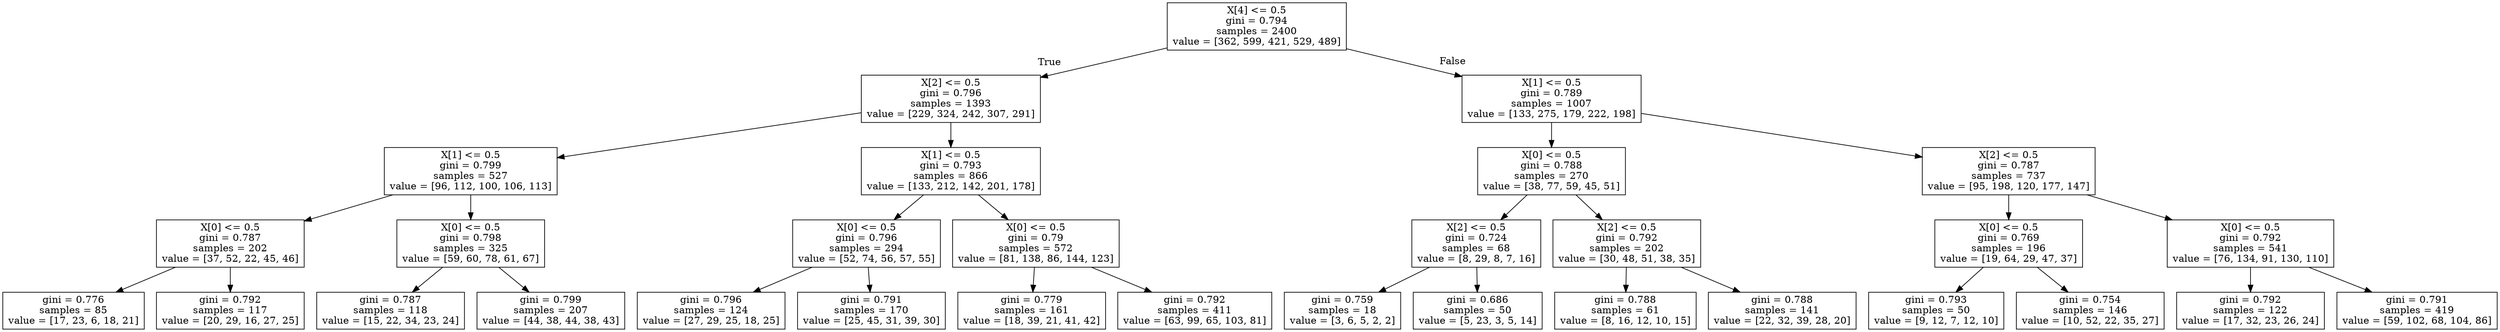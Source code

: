 digraph Tree {
node [shape=box] ;
0 [label="X[4] <= 0.5\ngini = 0.794\nsamples = 2400\nvalue = [362, 599, 421, 529, 489]"] ;
1 [label="X[2] <= 0.5\ngini = 0.796\nsamples = 1393\nvalue = [229, 324, 242, 307, 291]"] ;
0 -> 1 [labeldistance=2.5, labelangle=45, headlabel="True"] ;
2 [label="X[1] <= 0.5\ngini = 0.799\nsamples = 527\nvalue = [96, 112, 100, 106, 113]"] ;
1 -> 2 ;
3 [label="X[0] <= 0.5\ngini = 0.787\nsamples = 202\nvalue = [37, 52, 22, 45, 46]"] ;
2 -> 3 ;
4 [label="gini = 0.776\nsamples = 85\nvalue = [17, 23, 6, 18, 21]"] ;
3 -> 4 ;
5 [label="gini = 0.792\nsamples = 117\nvalue = [20, 29, 16, 27, 25]"] ;
3 -> 5 ;
6 [label="X[0] <= 0.5\ngini = 0.798\nsamples = 325\nvalue = [59, 60, 78, 61, 67]"] ;
2 -> 6 ;
7 [label="gini = 0.787\nsamples = 118\nvalue = [15, 22, 34, 23, 24]"] ;
6 -> 7 ;
8 [label="gini = 0.799\nsamples = 207\nvalue = [44, 38, 44, 38, 43]"] ;
6 -> 8 ;
9 [label="X[1] <= 0.5\ngini = 0.793\nsamples = 866\nvalue = [133, 212, 142, 201, 178]"] ;
1 -> 9 ;
10 [label="X[0] <= 0.5\ngini = 0.796\nsamples = 294\nvalue = [52, 74, 56, 57, 55]"] ;
9 -> 10 ;
11 [label="gini = 0.796\nsamples = 124\nvalue = [27, 29, 25, 18, 25]"] ;
10 -> 11 ;
12 [label="gini = 0.791\nsamples = 170\nvalue = [25, 45, 31, 39, 30]"] ;
10 -> 12 ;
13 [label="X[0] <= 0.5\ngini = 0.79\nsamples = 572\nvalue = [81, 138, 86, 144, 123]"] ;
9 -> 13 ;
14 [label="gini = 0.779\nsamples = 161\nvalue = [18, 39, 21, 41, 42]"] ;
13 -> 14 ;
15 [label="gini = 0.792\nsamples = 411\nvalue = [63, 99, 65, 103, 81]"] ;
13 -> 15 ;
16 [label="X[1] <= 0.5\ngini = 0.789\nsamples = 1007\nvalue = [133, 275, 179, 222, 198]"] ;
0 -> 16 [labeldistance=2.5, labelangle=-45, headlabel="False"] ;
17 [label="X[0] <= 0.5\ngini = 0.788\nsamples = 270\nvalue = [38, 77, 59, 45, 51]"] ;
16 -> 17 ;
18 [label="X[2] <= 0.5\ngini = 0.724\nsamples = 68\nvalue = [8, 29, 8, 7, 16]"] ;
17 -> 18 ;
19 [label="gini = 0.759\nsamples = 18\nvalue = [3, 6, 5, 2, 2]"] ;
18 -> 19 ;
20 [label="gini = 0.686\nsamples = 50\nvalue = [5, 23, 3, 5, 14]"] ;
18 -> 20 ;
21 [label="X[2] <= 0.5\ngini = 0.792\nsamples = 202\nvalue = [30, 48, 51, 38, 35]"] ;
17 -> 21 ;
22 [label="gini = 0.788\nsamples = 61\nvalue = [8, 16, 12, 10, 15]"] ;
21 -> 22 ;
23 [label="gini = 0.788\nsamples = 141\nvalue = [22, 32, 39, 28, 20]"] ;
21 -> 23 ;
24 [label="X[2] <= 0.5\ngini = 0.787\nsamples = 737\nvalue = [95, 198, 120, 177, 147]"] ;
16 -> 24 ;
25 [label="X[0] <= 0.5\ngini = 0.769\nsamples = 196\nvalue = [19, 64, 29, 47, 37]"] ;
24 -> 25 ;
26 [label="gini = 0.793\nsamples = 50\nvalue = [9, 12, 7, 12, 10]"] ;
25 -> 26 ;
27 [label="gini = 0.754\nsamples = 146\nvalue = [10, 52, 22, 35, 27]"] ;
25 -> 27 ;
28 [label="X[0] <= 0.5\ngini = 0.792\nsamples = 541\nvalue = [76, 134, 91, 130, 110]"] ;
24 -> 28 ;
29 [label="gini = 0.792\nsamples = 122\nvalue = [17, 32, 23, 26, 24]"] ;
28 -> 29 ;
30 [label="gini = 0.791\nsamples = 419\nvalue = [59, 102, 68, 104, 86]"] ;
28 -> 30 ;
}